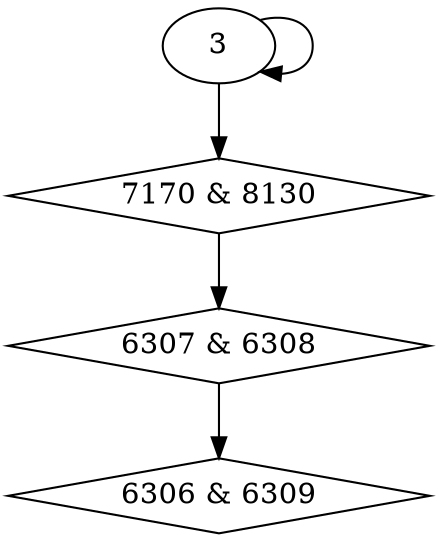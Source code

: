 digraph {
0 [label = "6306 & 6309", shape = diamond];
1 [label = "6307 & 6308", shape = diamond];
2 [label = "7170 & 8130", shape = diamond];
1 -> 0;
2 -> 1;
3 -> 2;
3 -> 3;
}
